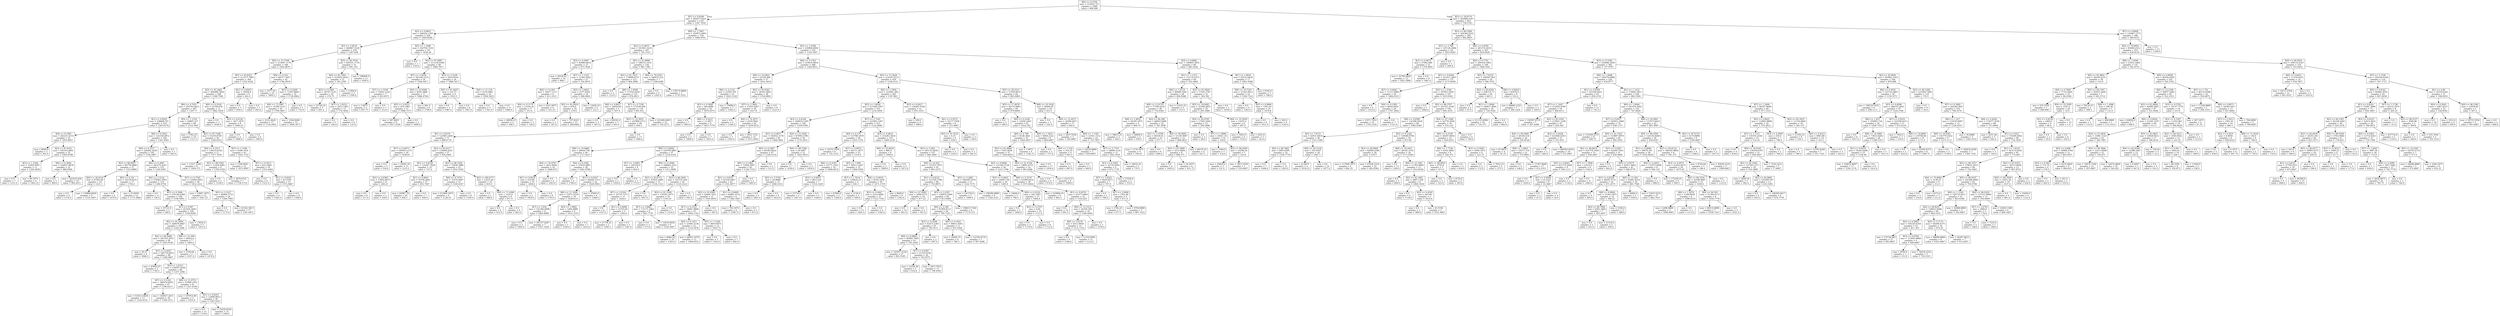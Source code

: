 digraph Tree {
node [shape=box] ;
0 [label="X[0] <= 0.2704\nmse = 333055.727\nsamples = 2000\nvalue = 996.499"] ;
1 [label="X[1] <= 0.8206\nmse = 284417.4431\nsamples = 1147\nvalue = 1187.7916"] ;
0 -> 1 [labeldistance=2.5, labelangle=45, headlabel="True"] ;
2 [label="X[3] <= 0.6603\nmse = 268202.1305\nsamples = 428\nvalue = 1400.8248"] ;
1 -> 2 ;
3 [label="X[7] <= 2.9516\nmse = 260667.5128\nsamples = 378\nvalue = 1367.828"] ;
2 -> 3 ;
4 [label="X[4] <= 57.5768\nmse = 213087.1179\nsamples = 346\nvalue = 1402.6676"] ;
3 -> 4 ;
5 [label="X[2] <= 93.8351\nmse = 213377.7983\nsamples = 304\nvalue = 1352.4342"] ;
4 -> 5 ;
6 [label="X[2] <= 93.2662\nmse = 206488.7604\nsamples = 298\nvalue = 1366.7584"] ;
5 -> 6 ;
7 [label="X[6] <= 0.7051\nmse = 203765.0621\nsamples = 287\nvalue = 1347.77"] ;
6 -> 7 ;
8 [label="X[1] <= 0.8202\nmse = 238669.701\nsamples = 219\nvalue = 1295.9178"] ;
7 -> 8 ;
9 [label="X[4] <= 6.2585\nmse = 202231.4155\nsamples = 35\nvalue = 1053.8857"] ;
8 -> 9 ;
10 [label="mse = 8649.0\nsamples = 2\nvalue = 361.0"] ;
9 -> 10 ;
11 [label="X[2] <= 87.9161\nmse = 183103.8641\nsamples = 33\nvalue = 1095.8788"] ;
9 -> 11 ;
12 [label="X[5] <= 1.3184\nmse = 15950.9587\nsamples = 11\nvalue = 1326.3636"] ;
11 -> 12 ;
13 [label="mse = 0.0\nsamples = 7\nvalue = 1231.0"] ;
12 -> 13 ;
14 [label="mse = 99.1875\nsamples = 4\nvalue = 1493.25"] ;
12 -> 14 ;
15 [label="X[6] <= 0.3944\nmse = 226837.8678\nsamples = 22\nvalue = 980.6364"] ;
11 -> 15 ;
16 [label="mse = 0.0\nsamples = 3\nvalue = 906.0"] ;
15 -> 16 ;
17 [label="mse = 261635.928\nsamples = 19\nvalue = 992.4211"] ;
15 -> 17 ;
18 [label="X[6] <= 0.5643\nmse = 232338.4872\nsamples = 184\nvalue = 1341.9565"] ;
8 -> 18 ;
19 [label="X[0] <= 0.1017\nmse = 228492.2636\nsamples = 182\nvalue = 1350.2967"] ;
18 -> 19 ;
20 [label="X[2] <= 88.6497\nmse = 96778.0988\nsamples = 27\nvalue = 1523.8889"] ;
19 -> 20 ;
21 [label="X[4] <= 30.0116\nmse = 87505.69\nsamples = 10\nvalue = 1221.1"] ;
20 -> 21 ;
22 [label="mse = 0.0\nsamples = 4\nvalue = 1374.0"] ;
21 -> 22 ;
23 [label="mse = 119866.8056\nsamples = 6\nvalue = 1119.1667"] ;
21 -> 23 ;
24 [label="X[0] <= 0.101\nmse = 16578.8235\nsamples = 17\nvalue = 1702.0"] ;
20 -> 24 ;
25 [label="mse = 0.0\nsamples = 4\nvalue = 1470.0"] ;
24 -> 25 ;
26 [label="mse = 23.0059\nsamples = 13\nvalue = 1773.3846"] ;
24 -> 26 ;
27 [label="X[6] <= 0.3687\nmse = 245272.4547\nsamples = 155\nvalue = 1320.0581"] ;
19 -> 27 ;
28 [label="X[4] <= 2.5116\nmse = 276443.5993\nsamples = 119\nvalue = 1280.0756"] ;
27 -> 28 ;
29 [label="mse = 0.0\nsamples = 11\nvalue = 726.0"] ;
28 -> 29 ;
30 [label="X[3] <= 0.5966\nmse = 270146.6388\nsamples = 108\nvalue = 1336.5093"] ;
28 -> 30 ;
31 [label="mse = 35721.0\nsamples = 2\nvalue = 260.0"] ;
30 -> 31 ;
32 [label="X[7] <= 0.997\nmse = 252291.6943\nsamples = 106\nvalue = 1356.8208"] ;
30 -> 32 ;
33 [label="X[2] <= 91.5856\nmse = 248078.0847\nsamples = 101\nvalue = 1329.3366"] ;
32 -> 33 ;
34 [label="X[2] <= 84.4689\nmse = 245103.2055\nsamples = 94\nvalue = 1293.9149"] ;
33 -> 34 ;
35 [label="mse = 20.25\nsamples = 4\nvalue = 1866.5"] ;
34 -> 35 ;
36 [label="X[7] <= 0.0247\nmse = 240776.8933\nsamples = 90\nvalue = 1268.4667"] ;
34 -> 36 ;
37 [label="mse = 43056.25\nsamples = 2\nvalue = 1762.5"] ;
36 -> 37 ;
38 [label="X[5] <= 2.6523\nmse = 239597.4544\nsamples = 88\nvalue = 1257.2386"] ;
36 -> 38 ;
39 [label="X[7] <= 0.1144\nmse = 399478.8293\nsamples = 47\nvalue = 1196.0213"] ;
38 -> 39 ;
40 [label="mse = 515412.0828\nsamples = 13\nvalue = 1216.6154"] ;
39 -> 40 ;
41 [label="mse = 354927.2431\nsamples = 34\nvalue = 1188.1471"] ;
39 -> 41 ;
42 [label="X[8] <= 11.0753\nmse = 47098.1452\nsamples = 41\nvalue = 1327.4146"] ;
38 -> 42 ;
43 [label="mse = 197914.96\nsamples = 5\nvalue = 1035.8"] ;
42 -> 43 ;
44 [label="X[1] <= 0.8203\nmse = 12699.9653\nsamples = 36\nvalue = 1367.9167"] ;
42 -> 44 ;
45 [label="mse = 0.0\nsamples = 15\nvalue = 1379.0"] ;
44 -> 45 ;
46 [label="mse = 21620.9524\nsamples = 21\nvalue = 1360.0"] ;
44 -> 46 ;
47 [label="X[8] <= 15.169\nmse = 44922.0\nsamples = 7\nvalue = 1805.0"] ;
33 -> 47 ;
48 [label="mse = 1536.64\nsamples = 5\nvalue = 1937.4"] ;
47 -> 48 ;
49 [label="mse = 0.0\nsamples = 2\nvalue = 1474.0"] ;
47 -> 49 ;
50 [label="mse = 13924.0\nsamples = 5\nvalue = 1912.0"] ;
32 -> 50 ;
51 [label="X[7] <= 0.7595\nmse = 119482.8951\nsamples = 36\nvalue = 1452.2222"] ;
27 -> 51 ;
52 [label="mse = 53667.1875\nsamples = 12\nvalue = 1827.25"] ;
51 -> 52 ;
53 [label="X[5] <= 2.3327\nmse = 46906.3733\nsamples = 24\nvalue = 1264.7083"] ;
51 -> 53 ;
54 [label="mse = 0.0\nsamples = 7\nvalue = 1175.0"] ;
53 -> 54 ;
55 [label="mse = 61542.5813\nsamples = 17\nvalue = 1301.6471"] ;
53 -> 55 ;
56 [label="mse = 0.0\nsamples = 2\nvalue = 583.0"] ;
18 -> 56 ;
57 [label="X[5] <= 1.1316\nmse = 54805.327\nsamples = 68\nvalue = 1514.7647"] ;
7 -> 57 ;
58 [label="mse = 3782.25\nsamples = 10\nvalue = 1311.5"] ;
57 -> 58 ;
59 [label="X[2] <= 87.5368\nmse = 55250.6709\nsamples = 58\nvalue = 1549.8103"] ;
57 -> 59 ;
60 [label="X[0] <= 0.1017\nmse = 136210.6782\nsamples = 17\nvalue = 1377.7059"] ;
59 -> 60 ;
61 [label="mse = 13327.2344\nsamples = 8\nvalue = 1004.375"] ;
60 -> 61 ;
62 [label="X[2] <= 86.5592\nmse = 11426.4691\nsamples = 9\nvalue = 1709.5556"] ;
60 -> 62 ;
63 [label="mse = 0.0\nsamples = 2\nvalue = 1538.0"] ;
62 -> 63 ;
64 [label="mse = 3879.6735\nsamples = 7\nvalue = 1758.5714"] ;
62 -> 64 ;
65 [label="X[5] <= 1.3184\nmse = 4308.1416\nsamples = 41\nvalue = 1621.1707"] ;
59 -> 65 ;
66 [label="mse = 1166.0643\nsamples = 23\nvalue = 1672.6087"] ;
65 -> 66 ;
67 [label="X[7] <= 0.2413\nmse = 622.2469\nsamples = 18\nvalue = 1555.4444"] ;
65 -> 67 ;
68 [label="mse = 0.0\nsamples = 6\nvalue = 1521.0"] ;
67 -> 68 ;
69 [label="X[1] <= 0.8203\nmse = 43.5556\nsamples = 12\nvalue = 1572.6667"] ;
67 -> 69 ;
70 [label="mse = 0.0\nsamples = 4\nvalue = 1582.0"] ;
69 -> 70 ;
71 [label="mse = 0.0\nsamples = 8\nvalue = 1568.0"] ;
69 -> 71 ;
72 [label="X[0] <= 0.1018\nmse = 22700.876\nsamples = 11\nvalue = 1862.1818"] ;
6 -> 72 ;
73 [label="mse = 0.0\nsamples = 3\nvalue = 1630.0"] ;
72 -> 73 ;
74 [label="X[3] <= 0.6126\nmse = 3417.1875\nsamples = 8\nvalue = 1949.25"] ;
72 -> 74 ;
75 [label="mse = 0.0\nsamples = 2\nvalue = 1848.0"] ;
74 -> 75 ;
76 [label="mse = 0.0\nsamples = 6\nvalue = 1983.0"] ;
74 -> 76 ;
77 [label="X[1] <= 0.8203\nmse = 39204.0\nsamples = 6\nvalue = 641.0"] ;
5 -> 77 ;
78 [label="mse = 0.0\nsamples = 3\nvalue = 839.0"] ;
77 -> 78 ;
79 [label="mse = 0.0\nsamples = 3\nvalue = 443.0"] ;
77 -> 79 ;
80 [label="X[0] <= 0.143\nmse = 60517.7647\nsamples = 42\nvalue = 1766.2619"] ;
4 -> 80 ;
81 [label="mse = 1077.36\nsamples = 10\nvalue = 1884.2"] ;
80 -> 81 ;
82 [label="X[3] <= 0.5269\nmse = 73387.8662\nsamples = 32\nvalue = 1729.4062"] ;
80 -> 82 ;
83 [label="X[4] <= 72.2987\nmse = 10346.3122\nsamples = 30\nvalue = 1794.5667"] ;
82 -> 83 ;
84 [label="mse = 2122.4429\nsamples = 17\nvalue = 1718.2941"] ;
83 -> 84 ;
85 [label="mse = 3544.8284\nsamples = 13\nvalue = 1894.3077"] ;
83 -> 85 ;
86 [label="mse = 0.0\nsamples = 2\nvalue = 752.0"] ;
82 -> 86 ;
87 [label="X[5] <= 40.7034\nmse = 620101.1719\nsamples = 32\nvalue = 991.125"] ;
3 -> 87 ;
88 [label="X[4] <= 82.7042\nmse = 253454.5624\nsamples = 21\nvalue = 541.2381"] ;
87 -> 88 ;
89 [label="X[3] <= 0.5481\nmse = 30747.3125\nsamples = 16\nvalue = 274.75"] ;
88 -> 89 ;
90 [label="mse = 25728.16\nsamples = 5\nvalue = 491.2"] ;
89 -> 90 ;
91 [label="X[7] <= 3.9252\nmse = 2053.1405\nsamples = 11\nvalue = 176.3636"] ;
89 -> 91 ;
92 [label="mse = 0.0\nsamples = 5\nvalue = 226.0"] ;
91 -> 92 ;
93 [label="mse = 0.0\nsamples = 6\nvalue = 135.0"] ;
91 -> 93 ;
94 [label="mse = 11664.0\nsamples = 5\nvalue = 1394.0"] ;
88 -> 94 ;
95 [label="mse = 196000.0\nsamples = 11\nvalue = 1850.0"] ;
87 -> 95 ;
96 [label="X[5] <= 1.1498\nmse = 254704.7216\nsamples = 50\nvalue = 1650.28"] ;
2 -> 96 ;
97 [label="mse = 0.0\nsamples = 2\nvalue = 534.0"] ;
96 -> 97 ;
98 [label="X[2] <= 87.6887\nmse = 211234.0399\nsamples = 48\nvalue = 1696.7917"] ;
96 -> 98 ;
99 [label="X[7] <= 3.5636\nmse = 343148.1233\nsamples = 24\nvalue = 1504.0417"] ;
98 -> 99 ;
100 [label="X[7] <= 1.5539\nmse = 72942.1224\nsamples = 7\nvalue = 623.8571"] ;
99 -> 100 ;
101 [label="mse = 1.6875\nsamples = 4\nvalue = 857.75"] ;
100 -> 101 ;
102 [label="mse = 0.0\nsamples = 3\nvalue = 312.0"] ;
100 -> 102 ;
103 [label="X[4] <= 33.0568\nmse = 4050.3668\nsamples = 17\nvalue = 1866.4706"] ;
99 -> 103 ;
104 [label="X[5] <= 2.6523\nmse = 676.1983\nsamples = 11\nvalue = 1908.7273"] ;
103 -> 104 ;
105 [label="mse = 397.8025\nsamples = 9\nvalue = 1917.5556"] ;
104 -> 105 ;
106 [label="mse = 0.0\nsamples = 2\nvalue = 1869.0"] ;
104 -> 106 ;
107 [label="mse = 961.0\nsamples = 6\nvalue = 1789.0"] ;
103 -> 107 ;
108 [label="X[5] <= 2.5228\nmse = 5014.8316\nsamples = 24\nvalue = 1889.5417"] ;
98 -> 108 ;
109 [label="X[2] <= 91.4025\nmse = 216.75\nsamples = 8\nvalue = 1955.5"] ;
108 -> 109 ;
110 [label="mse = 0.0\nsamples = 2\nvalue = 1981.0"] ;
109 -> 110 ;
111 [label="mse = 0.0\nsamples = 6\nvalue = 1947.0"] ;
109 -> 111 ;
112 [label="X[4] <= 11.118\nmse = 4150.9961\nsamples = 16\nvalue = 1856.5625"] ;
108 -> 112 ;
113 [label="mse = 0.0\nsamples = 5\nvalue = 1761.0"] ;
112 -> 113 ;
114 [label="mse = 0.0\nsamples = 11\nvalue = 1900.0"] ;
112 -> 114 ;
115 [label="X[8] <= 3.7667\nmse = 250973.2805\nsamples = 719\nvalue = 1060.9791"] ;
1 -> 115 ;
116 [label="X[3] <= 0.4675\nmse = 193561.5219\nsamples = 167\nvalue = 791.3533"] ;
115 -> 116 ;
117 [label="X[3] <= 0.4467\nmse = 83080.0614\nsamples = 37\nvalue = 473.7838"] ;
116 -> 117 ;
118 [label="mse = 26536.41\nsamples = 10\nvalue = 898.7"] ;
117 -> 118 ;
119 [label="X[7] <= 1.1325\nmse = 12383.0562\nsamples = 27\nvalue = 316.4074"] ;
117 -> 119 ;
120 [label="X[0] <= 0.1401\nmse = 18477.1111\nsamples = 9\nvalue = 411.3333"] ;
119 -> 120 ;
121 [label="X[0] <= 0.1174\nmse = 11254.24\nsamples = 5\nvalue = 315.4"] ;
120 -> 121 ;
122 [label="mse = 28056.25\nsamples = 2\nvalue = 308.5"] ;
121 -> 122 ;
123 [label="mse = 0.0\nsamples = 3\nvalue = 320.0"] ;
121 -> 123 ;
124 [label="mse = 1621.6875\nsamples = 4\nvalue = 531.25"] ;
120 -> 124 ;
125 [label="X[5] <= 2.6443\nmse = 2577.8302\nsamples = 18\nvalue = 268.9444"] ;
119 -> 125 ;
126 [label="X[2] <= 81.0916\nmse = 870.0\nsamples = 16\nvalue = 276.0"] ;
125 -> 126 ;
127 [label="mse = 0.0\nsamples = 3\nvalue = 307.0"] ;
126 -> 127 ;
128 [label="mse = 797.8225\nsamples = 13\nvalue = 268.8462"] ;
126 -> 128 ;
129 [label="mse = 12656.25\nsamples = 2\nvalue = 212.5"] ;
125 -> 129 ;
130 [label="X[5] <= 41.8999\nmse = 188133.1931\nsamples = 130\nvalue = 881.7385"] ;
116 -> 130 ;
131 [label="X[2] <= 81.1437\nmse = 179066.6751\nsamples = 123\nvalue = 864.2846"] ;
130 -> 131 ;
132 [label="mse = 0.0\nsamples = 2\nvalue = 153.0"] ;
131 -> 132 ;
133 [label="X[8] <= 1.6596\nmse = 173525.8247\nsamples = 121\nvalue = 876.0413"] ;
131 -> 133 ;
134 [label="X[6] <= 0.8427\nmse = 54656.64\nsamples = 5\nvalue = 507.4"] ;
133 -> 134 ;
135 [label="mse = 0.0\nsamples = 2\nvalue = 367.0"] ;
134 -> 135 ;
136 [label="mse = 69192.0\nsamples = 3\nvalue = 601.0"] ;
134 -> 136 ;
137 [label="X[7] <= 4.7338\nmse = 172539.409\nsamples = 116\nvalue = 891.931"] ;
133 -> 137 ;
138 [label="X[5] <= 32.5835\nmse = 107889.2713\nsamples = 94\nvalue = 926.5"] ;
137 -> 138 ;
139 [label="X[1] <= 0.8376\nmse = 123965.5264\nsamples = 77\nvalue = 889.0779"] ;
138 -> 139 ;
140 [label="X[7] <= 0.9473\nmse = 109593.1275\nsamples = 20\nvalue = 1038.65"] ;
139 -> 140 ;
141 [label="mse = 0.0\nsamples = 5\nvalue = 518.0"] ;
140 -> 141 ;
142 [label="mse = 25645.76\nsamples = 15\nvalue = 1212.2"] ;
140 -> 142 ;
143 [label="X[2] <= 82.4217\nmse = 118404.4161\nsamples = 57\nvalue = 836.5965"] ;
139 -> 143 ;
144 [label="X[1] <= 0.8728\nmse = 114267.7829\nsamples = 35\nvalue = 727.4"] ;
143 -> 144 ;
145 [label="X[3] <= 0.6385\nmse = 17902.6875\nsamples = 8\nvalue = 294.25"] ;
144 -> 145 ;
146 [label="mse = 0.0\nsamples = 6\nvalue = 217.0"] ;
145 -> 146 ;
147 [label="mse = 0.0\nsamples = 2\nvalue = 526.0"] ;
145 -> 147 ;
148 [label="X[1] <= 0.9041\nmse = 70758.2661\nsamples = 27\nvalue = 855.7407"] ;
144 -> 148 ;
149 [label="mse = 92987.79\nsamples = 20\nvalue = 830.1"] ;
148 -> 149 ;
150 [label="mse = 0.0\nsamples = 7\nvalue = 929.0"] ;
148 -> 150 ;
151 [label="X[2] <= 86.1056\nmse = 75836.3988\nsamples = 22\nvalue = 1010.3182"] ;
143 -> 151 ;
152 [label="X[6] <= 0.7474\nmse = 71470.4097\nsamples = 12\nvalue = 1169.4167"] ;
151 -> 152 ;
153 [label="mse = 211869.1875\nsamples = 4\nvalue = 1128.25"] ;
152 -> 153 ;
154 [label="mse = 0.0\nsamples = 8\nvalue = 1190.0"] ;
152 -> 154 ;
155 [label="X[2] <= 88.4377\nmse = 14251.04\nsamples = 10\nvalue = 819.4"] ;
151 -> 155 ;
156 [label="mse = 0.0\nsamples = 2\nvalue = 589.0"] ;
155 -> 156 ;
157 [label="X[4] <= 71.9268\nmse = 1225.0\nsamples = 8\nvalue = 877.0"] ;
155 -> 157 ;
158 [label="mse = 0.0\nsamples = 4\nvalue = 912.0"] ;
157 -> 158 ;
159 [label="mse = 0.0\nsamples = 4\nvalue = 842.0"] ;
157 -> 159 ;
160 [label="mse = 0.0\nsamples = 17\nvalue = 1096.0"] ;
138 -> 160 ;
161 [label="mse = 421849.4483\nsamples = 22\nvalue = 744.2273"] ;
137 -> 161 ;
162 [label="X[4] <= 79.2563\nmse = 248033.102\nsamples = 7\nvalue = 1188.4286"] ;
130 -> 162 ;
163 [label="mse = 0.0\nsamples = 4\nvalue = 1202.0"] ;
162 -> 163 ;
164 [label="mse = 578170.8889\nsamples = 3\nvalue = 1170.3333"] ;
162 -> 164 ;
165 [label="X[1] <= 1.0348\nmse = 239694.6858\nsamples = 552\nvalue = 1142.5507"] ;
115 -> 165 ;
166 [label="X[6] <= 0.1763\nmse = 219414.6816\nsamples = 486\nvalue = 1204.9012"] ;
165 -> 166 ;
167 [label="X[4] <= 53.0821\nmse = 52529.369\nsamples = 57\nvalue = 1631.5614"] ;
166 -> 167 ;
168 [label="X[6] <= 0.1231\nmse = 22585.795\nsamples = 19\nvalue = 1825.3158"] ;
167 -> 168 ;
169 [label="X[3] <= 0.5449\nmse = 384.8086\nsamples = 16\nvalue = 1870.9375"] ;
168 -> 169 ;
170 [label="mse = 0.0\nsamples = 7\nvalue = 1893.0"] ;
169 -> 170 ;
171 [label="X[8] <= 9.4227\nmse = 11.0617\nsamples = 9\nvalue = 1853.7778"] ;
169 -> 171 ;
172 [label="mse = 0.0\nsamples = 2\nvalue = 1860.0"] ;
171 -> 172 ;
173 [label="mse = 0.0\nsamples = 7\nvalue = 1852.0"] ;
171 -> 173 ;
174 [label="mse = 70688.0\nsamples = 3\nvalue = 1582.0"] ;
168 -> 174 ;
175 [label="X[2] <= 81.9561\nmse = 39345.5845\nsamples = 38\nvalue = 1534.6842"] ;
167 -> 175 ;
176 [label="X[7] <= 2.5842\nmse = 17023.6267\nsamples = 30\nvalue = 1617.8"] ;
175 -> 176 ;
177 [label="mse = 0.0\nsamples = 4\nvalue = 1344.0"] ;
176 -> 177 ;
178 [label="X[4] <= 70.3971\nmse = 6334.9941\nsamples = 26\nvalue = 1659.9231"] ;
176 -> 178 ;
179 [label="mse = 0.0\nsamples = 3\nvalue = 1565.0"] ;
178 -> 179 ;
180 [label="mse = 5832.7335\nsamples = 23\nvalue = 1672.3043"] ;
178 -> 180 ;
181 [label="mse = 0.0\nsamples = 8\nvalue = 1223.0"] ;
175 -> 181 ;
182 [label="X[5] <= 15.3028\nmse = 214187.6123\nsamples = 429\nvalue = 1148.2121"] ;
166 -> 182 ;
183 [label="X[6] <= 1.7856\nmse = 222681.384\nsamples = 365\nvalue = 1197.863"] ;
182 -> 183 ;
184 [label="X[5] <= 1.8634\nmse = 215340.3597\nsamples = 353\nvalue = 1216.3059"] ;
183 -> 184 ;
185 [label="X[3] <= 0.6328\nmse = 169019.1295\nsamples = 140\nvalue = 1359.0786"] ;
184 -> 185 ;
186 [label="X[1] <= 0.8671\nmse = 183832.3176\nsamples = 81\nvalue = 1496.5802"] ;
185 -> 186 ;
187 [label="X[8] <= 10.4884\nmse = 48044.704\nsamples = 44\nvalue = 1717.0227"] ;
186 -> 187 ;
188 [label="X[4] <= 76.9767\nmse = 3621.6094\nsamples = 16\nvalue = 1848.875"] ;
187 -> 188 ;
189 [label="X[1] <= 0.8435\nmse = 519.84\nsamples = 10\nvalue = 1804.4"] ;
188 -> 189 ;
190 [label="mse = 0.0\nsamples = 2\nvalue = 1850.0"] ;
189 -> 190 ;
191 [label="mse = 0.0\nsamples = 8\nvalue = 1793.0"] ;
189 -> 191 ;
192 [label="mse = 0.0\nsamples = 6\nvalue = 1923.0"] ;
188 -> 192 ;
193 [label="X[4] <= 6.2585\nmse = 57818.2895\nsamples = 28\nvalue = 1641.6786"] ;
187 -> 193 ;
194 [label="mse = 0.0\nsamples = 4\nvalue = 1766.0"] ;
193 -> 194 ;
195 [label="X[1] <= 0.8247\nmse = 64449.3733\nsamples = 24\nvalue = 1620.9583"] ;
193 -> 195 ;
196 [label="X[8] <= 11.1828\nmse = 72071.0154\nsamples = 18\nvalue = 1638.6111"] ;
195 -> 196 ;
197 [label="X[7] <= 3.034\nmse = 141266.0988\nsamples = 9\nvalue = 1664.8889"] ;
196 -> 197 ;
198 [label="mse = 0.0\nsamples = 2\nvalue = 1692.0"] ;
197 -> 198 ;
199 [label="mse = 181357.8367\nsamples = 7\nvalue = 1657.1429"] ;
197 -> 199 ;
200 [label="X[5] <= 1.0962\nmse = 1494.8889\nsamples = 9\nvalue = 1612.3333"] ;
196 -> 200 ;
201 [label="mse = 0.0\nsamples = 2\nvalue = 1540.0"] ;
200 -> 201 ;
202 [label="mse = 0.0\nsamples = 7\nvalue = 1633.0"] ;
200 -> 202 ;
203 [label="mse = 37845.0\nsamples = 6\nvalue = 1568.0"] ;
195 -> 203 ;
204 [label="X[6] <= 0.8092\nmse = 218799.4887\nsamples = 37\nvalue = 1234.4324"] ;
186 -> 204 ;
205 [label="X[7] <= 3.6493\nmse = 182329.0\nsamples = 4\nvalue = 602.0"] ;
204 -> 205 ;
206 [label="mse = 0.0\nsamples = 2\nvalue = 1029.0"] ;
205 -> 206 ;
207 [label="mse = 0.0\nsamples = 2\nvalue = 175.0"] ;
205 -> 207 ;
208 [label="X[0] <= 0.1848\nmse = 168862.3251\nsamples = 33\nvalue = 1311.0909"] ;
204 -> 208 ;
209 [label="X[2] <= 83.8713\nmse = 47810.2489\nsamples = 15\nvalue = 1534.1333"] ;
208 -> 209 ;
210 [label="X[7] <= 2.0324\nmse = 19710.7273\nsamples = 11\nvalue = 1424.0"] ;
209 -> 210 ;
211 [label="mse = 0.0\nsamples = 6\nvalue = 1527.0"] ;
210 -> 211 ;
212 [label="X[1] <= 0.9096\nmse = 15355.84\nsamples = 5\nvalue = 1300.4"] ;
210 -> 212 ;
213 [label="mse = 21756.25\nsamples = 2\nvalue = 1200.5"] ;
212 -> 213 ;
214 [label="mse = 0.0\nsamples = 3\nvalue = 1367.0"] ;
212 -> 214 ;
215 [label="mse = 0.0\nsamples = 4\nvalue = 1837.0"] ;
209 -> 215 ;
216 [label="X[2] <= 86.5693\nmse = 193735.284\nsamples = 18\nvalue = 1125.2222"] ;
208 -> 216 ;
217 [label="X[2] <= 81.5208\nmse = 176302.1875\nsamples = 16\nvalue = 1193.25"] ;
216 -> 217 ;
218 [label="X[7] <= 2.9681\nmse = 171171.5062\nsamples = 9\nvalue = 943.7778"] ;
217 -> 218 ;
219 [label="mse = 0.0\nsamples = 3\nvalue = 373.0"] ;
218 -> 219 ;
220 [label="mse = 12416.8056\nsamples = 6\nvalue = 1229.1667"] ;
218 -> 220 ;
221 [label="mse = 0.0\nsamples = 7\nvalue = 1514.0"] ;
217 -> 221 ;
222 [label="mse = 0.0\nsamples = 2\nvalue = 581.0"] ;
216 -> 222 ;
223 [label="X[4] <= 31.2059\nmse = 87090.2798\nsamples = 59\nvalue = 1170.3051"] ;
185 -> 223 ;
224 [label="X[0] <= 0.1897\nmse = 85382.8022\nsamples = 47\nvalue = 1100.5319"] ;
223 -> 224 ;
225 [label="X[0] <= 0.1482\nmse = 73044.5067\nsamples = 45\nvalue = 1126.7333"] ;
224 -> 225 ;
226 [label="X[1] <= 0.8357\nmse = 62339.2807\nsamples = 43\nvalue = 1101.6977"] ;
225 -> 226 ;
227 [label="X[2] <= 91.6569\nmse = 43484.7451\nsamples = 37\nvalue = 1055.8919"] ;
226 -> 227 ;
228 [label="X[7] <= 0.3525\nmse = 18941.9869\nsamples = 35\nvalue = 1094.1143"] ;
227 -> 228 ;
229 [label="X[4] <= 6.1411\nmse = 21844.3138\nsamples = 23\nvalue = 1119.3478"] ;
228 -> 229 ;
230 [label="mse = 9066.24\nsamples = 10\nvalue = 1183.6"] ;
229 -> 230 ;
231 [label="mse = 26055.1479\nsamples = 13\nvalue = 1069.9231"] ;
229 -> 231 ;
232 [label="X[5] <= 1.3184\nmse = 9819.6875\nsamples = 12\nvalue = 1045.75"] ;
228 -> 232 ;
233 [label="mse = 0.0\nsamples = 5\nvalue = 1163.0"] ;
232 -> 233 ;
234 [label="mse = 0.0\nsamples = 7\nvalue = 962.0"] ;
232 -> 234 ;
235 [label="mse = 0.0\nsamples = 2\nvalue = 387.0"] ;
227 -> 235 ;
236 [label="X[1] <= 0.8669\nmse = 85881.4722\nsamples = 6\nvalue = 1384.1667"] ;
226 -> 236 ;
237 [label="mse = 792.1875\nsamples = 4\nvalue = 1590.75"] ;
236 -> 237 ;
238 [label="mse = 0.0\nsamples = 2\nvalue = 971.0"] ;
236 -> 238 ;
239 [label="mse = 0.0\nsamples = 2\nvalue = 1665.0"] ;
225 -> 239 ;
240 [label="mse = 0.0\nsamples = 2\nvalue = 511.0"] ;
224 -> 240 ;
241 [label="X[4] <= 68.7209\nmse = 29.4097\nsamples = 12\nvalue = 1443.5833"] ;
223 -> 241 ;
242 [label="mse = 0.0\nsamples = 7\nvalue = 1439.0"] ;
241 -> 242 ;
243 [label="mse = 0.0\nsamples = 5\nvalue = 1450.0"] ;
241 -> 243 ;
244 [label="X[7] <= 2.7241\nmse = 223582.1267\nsamples = 213\nvalue = 1122.4648"] ;
184 -> 244 ;
245 [label="X[0] <= 0.125\nmse = 115798.1879\nsamples = 58\nvalue = 1433.1379"] ;
244 -> 245 ;
246 [label="mse = 10755.5556\nsamples = 6\nvalue = 732.3333"] ;
245 -> 246 ;
247 [label="X[7] <= 0.9872\nmse = 64711.3077\nsamples = 52\nvalue = 1514.0"] ;
245 -> 247 ;
248 [label="X[8] <= 9.3165\nmse = 23771.1025\nsamples = 19\nvalue = 1699.9474"] ;
247 -> 248 ;
249 [label="X[5] <= 3.5702\nmse = 26.8889\nsamples = 12\nvalue = 1808.3333"] ;
248 -> 249 ;
250 [label="mse = 0.0\nsamples = 4\nvalue = 1801.0"] ;
249 -> 250 ;
251 [label="mse = 0.0\nsamples = 8\nvalue = 1812.0"] ;
249 -> 251 ;
252 [label="X[3] <= 0.6075\nmse = 9813.551\nsamples = 7\nvalue = 1514.1429"] ;
248 -> 252 ;
253 [label="mse = 23716.0\nsamples = 2\nvalue = 1427.0"] ;
252 -> 253 ;
254 [label="mse = 0.0\nsamples = 5\nvalue = 1549.0"] ;
252 -> 254 ;
255 [label="X[5] <= 7.608\nmse = 56913.3297\nsamples = 33\nvalue = 1406.9394"] ;
247 -> 255 ;
256 [label="X[7] <= 1.7614\nmse = 159624.25\nsamples = 4\nvalue = 941.5"] ;
255 -> 256 ;
257 [label="mse = 67600.0\nsamples = 2\nvalue = 1294.0"] ;
256 -> 257 ;
258 [label="mse = 3136.0\nsamples = 2\nvalue = 589.0"] ;
256 -> 258 ;
259 [label="X[6] <= 0.9019\nmse = 8744.3258\nsamples = 29\nvalue = 1471.1379"] ;
255 -> 259 ;
260 [label="X[3] <= 0.4447\nmse = 2514.4898\nsamples = 21\nvalue = 1512.7143"] ;
259 -> 260 ;
261 [label="mse = 0.0\nsamples = 15\nvalue = 1481.0"] ;
260 -> 261 ;
262 [label="mse = 0.0\nsamples = 6\nvalue = 1592.0"] ;
260 -> 262 ;
263 [label="mse = 8649.0\nsamples = 8\nvalue = 1362.0"] ;
259 -> 263 ;
264 [label="X[3] <= 0.4632\nmse = 214283.3418\nsamples = 155\nvalue = 1006.2129"] ;
244 -> 264 ;
265 [label="X[4] <= 33.0629\nmse = 960.0\nsamples = 8\nvalue = 1849.0"] ;
264 -> 265 ;
266 [label="mse = 0.0\nsamples = 3\nvalue = 1809.0"] ;
265 -> 266 ;
267 [label="mse = 0.0\nsamples = 5\nvalue = 1873.0"] ;
265 -> 267 ;
268 [label="X[5] <= 5.005\nmse = 185133.8456\nsamples = 147\nvalue = 960.3469"] ;
264 -> 268 ;
269 [label="X[8] <= 14.452\nmse = 153553.7657\nsamples = 91\nvalue = 803.5275"] ;
268 -> 269 ;
270 [label="X[1] <= 0.8232\nmse = 121559.3748\nsamples = 80\nvalue = 745.8875"] ;
269 -> 270 ;
271 [label="X[4] <= 47.0993\nmse = 1848.4375\nsamples = 16\nvalue = 477.25"] ;
270 -> 271 ;
272 [label="mse = 0.0\nsamples = 14\nvalue = 461.0"] ;
271 -> 272 ;
273 [label="mse = 0.0\nsamples = 2\nvalue = 591.0"] ;
271 -> 273 ;
274 [label="X[5] <= 3.2507\nmse = 128935.2009\nsamples = 64\nvalue = 813.0469"] ;
270 -> 274 ;
275 [label="X[6] <= 0.594\nmse = 97099.8112\nsamples = 56\nvalue = 760.7143"] ;
274 -> 275 ;
276 [label="X[3] <= 0.5299\nmse = 93253.2365\nsamples = 45\nvalue = 785.9111"] ;
275 -> 276 ;
277 [label="X[8] <= 8.6804\nmse = 95664.7409\nsamples = 43\nvalue = 795.1628"] ;
276 -> 277 ;
278 [label="mse = 143057.2126\nsamples = 27\nvalue = 825.5185"] ;
277 -> 278 ;
279 [label="X[7] <= 4.0587\nmse = 11510.9336\nsamples = 16\nvalue = 743.9375"] ;
277 -> 279 ;
280 [label="mse = 12454.56\nsamples = 5\nvalue = 632.8"] ;
279 -> 280 ;
281 [label="mse = 2915.7025\nsamples = 11\nvalue = 794.4545"] ;
279 -> 281 ;
282 [label="mse = 0.0\nsamples = 2\nvalue = 587.0"] ;
276 -> 282 ;
283 [label="X[0] <= 0.1821\nmse = 99613.5041\nsamples = 11\nvalue = 657.6364"] ;
275 -> 283 ;
284 [label="mse = 19926.75\nsamples = 4\nvalue = 780.5"] ;
283 -> 284 ;
285 [label="mse = 131593.6735\nsamples = 7\nvalue = 587.4286"] ;
283 -> 285 ;
286 [label="mse = 198415.7344\nsamples = 8\nvalue = 1179.375"] ;
274 -> 286 ;
287 [label="X[5] <= 3.2881\nmse = 186349.1074\nsamples = 11\nvalue = 1222.7273"] ;
269 -> 287 ;
288 [label="mse = 141376.0\nsamples = 5\nvalue = 1096.0"] ;
287 -> 288 ;
289 [label="mse = 199290.8889\nsamples = 6\nvalue = 1328.3333"] ;
287 -> 289 ;
290 [label="X[5] <= 9.6608\nmse = 131549.7538\nsamples = 56\nvalue = 1215.1786"] ;
268 -> 290 ;
291 [label="X[3] <= 0.4825\nmse = 160817.96\nsamples = 20\nvalue = 1465.8"] ;
290 -> 291 ;
292 [label="mse = 14400.0\nsamples = 5\nvalue = 780.0"] ;
291 -> 292 ;
293 [label="X[6] <= 0.4322\nmse = 592.1067\nsamples = 15\nvalue = 1694.4"] ;
291 -> 293 ;
294 [label="mse = 0.0\nsamples = 5\nvalue = 1660.0"] ;
293 -> 294 ;
295 [label="X[3] <= 0.5357\nmse = 0.64\nsamples = 10\nvalue = 1711.6"] ;
293 -> 295 ;
296 [label="mse = 0.0\nsamples = 2\nvalue = 1710.0"] ;
295 -> 296 ;
297 [label="mse = 0.0\nsamples = 8\nvalue = 1712.0"] ;
295 -> 297 ;
298 [label="X[6] <= 0.3274\nmse = 61008.4414\nsamples = 36\nvalue = 1075.9444"] ;
290 -> 298 ;
299 [label="mse = 310806.25\nsamples = 4\nvalue = 862.5"] ;
298 -> 299 ;
300 [label="X[1] <= 0.8278\nmse = 23377.0469\nsamples = 32\nvalue = 1102.625"] ;
298 -> 300 ;
301 [label="mse = 0.0\nsamples = 14\nvalue = 991.0"] ;
300 -> 301 ;
302 [label="X[8] <= 12.5312\nmse = 24330.358\nsamples = 18\nvalue = 1189.4444"] ;
300 -> 302 ;
303 [label="X[8] <= 5.9176\nmse = 9212.9956\nsamples = 15\nvalue = 1131.7333"] ;
302 -> 303 ;
304 [label="mse = 0.0\nsamples = 4\nvalue = 1186.0"] ;
303 -> 304 ;
305 [label="mse = 11102.9091\nsamples = 11\nvalue = 1112.0"] ;
303 -> 305 ;
306 [label="mse = 0.0\nsamples = 3\nvalue = 1478.0"] ;
302 -> 306 ;
307 [label="X[3] <= 0.4427\nmse = 134285.5556\nsamples = 12\nvalue = 655.3333"] ;
183 -> 307 ;
308 [label="mse = 180.0\nsamples = 6\nvalue = 999.0"] ;
307 -> 308 ;
309 [label="X[1] <= 0.9372\nmse = 32177.5556\nsamples = 6\nvalue = 311.6667"] ;
307 -> 309 ;
310 [label="X[2] <= 91.4322\nmse = 6.25\nsamples = 4\nvalue = 438.5"] ;
309 -> 310 ;
311 [label="mse = 0.0\nsamples = 2\nvalue = 436.0"] ;
310 -> 311 ;
312 [label="mse = 0.0\nsamples = 2\nvalue = 441.0"] ;
310 -> 312 ;
313 [label="mse = 0.0\nsamples = 2\nvalue = 58.0"] ;
309 -> 313 ;
314 [label="X[5] <= 28.2211\nmse = 71504.6072\nsamples = 64\nvalue = 865.0469"] ;
182 -> 314 ;
315 [label="X[5] <= 17.9078\nmse = 36174.0883\nsamples = 44\nvalue = 979.8409"] ;
314 -> 315 ;
316 [label="mse = 0.0\nsamples = 3\nvalue = 396.0"] ;
315 -> 316 ;
317 [label="X[0] <= 0.2148\nmse = 12054.2463\nsamples = 41\nvalue = 1022.561"] ;
315 -> 317 ;
318 [label="X[6] <= 0.784\nmse = 9148.3641\nsamples = 35\nvalue = 1044.4857"] ;
317 -> 318 ;
319 [label="X[2] <= 91.4866\nmse = 7543.5838\nsamples = 31\nvalue = 1026.6452"] ;
318 -> 319 ;
320 [label="X[5] <= 21.4728\nmse = 14691.6735\nsamples = 14\nvalue = 993.4286"] ;
319 -> 320 ;
321 [label="mse = 0.0\nsamples = 6\nvalue = 974.0"] ;
320 -> 321 ;
322 [label="mse = 25215.0\nsamples = 8\nvalue = 1008.0"] ;
320 -> 322 ;
323 [label="mse = 0.0\nsamples = 17\nvalue = 1054.0"] ;
319 -> 323 ;
324 [label="mse = 1.6875\nsamples = 4\nvalue = 1182.75"] ;
318 -> 324 ;
325 [label="X[6] <= 1.3452\nmse = 9844.2222\nsamples = 6\nvalue = 894.6667"] ;
317 -> 325 ;
326 [label="mse = 0.0\nsamples = 2\nvalue = 757.0"] ;
325 -> 326 ;
327 [label="X[6] <= 1.516\nmse = 552.25\nsamples = 4\nvalue = 963.5"] ;
325 -> 327 ;
328 [label="mse = 0.0\nsamples = 2\nvalue = 987.0"] ;
327 -> 328 ;
329 [label="mse = 0.0\nsamples = 2\nvalue = 940.0"] ;
327 -> 329 ;
330 [label="X[8] <= 10.1934\nmse = 56460.95\nsamples = 20\nvalue = 612.5"] ;
314 -> 330 ;
331 [label="mse = 0.0\nsamples = 3\nvalue = 162.0"] ;
330 -> 331 ;
332 [label="X[8] <= 15.4473\nmse = 24289.6471\nsamples = 17\nvalue = 692.0"] ;
330 -> 332 ;
333 [label="mse = 2837.5556\nsamples = 3\nvalue = 543.6667"] ;
332 -> 333 ;
334 [label="X[6] <= 1.1302\nmse = 23161.3112\nsamples = 14\nvalue = 723.7857"] ;
332 -> 334 ;
335 [label="mse = 22030.8889\nsamples = 3\nvalue = 839.6667"] ;
334 -> 335 ;
336 [label="X[7] <= 3.7743\nmse = 18808.5124\nsamples = 11\nvalue = 692.1818"] ;
334 -> 336 ;
337 [label="X[3] <= 0.5585\nmse = 16776.8395\nsamples = 9\nvalue = 672.7778"] ;
336 -> 337 ;
338 [label="X[7] <= 1.8322\nmse = 8426.8571\nsamples = 7\nvalue = 707.0"] ;
337 -> 338 ;
339 [label="mse = 0.0\nsamples = 2\nvalue = 796.0"] ;
338 -> 339 ;
340 [label="X[7] <= 3.0606\nmse = 7361.84\nsamples = 5\nvalue = 671.4"] ;
338 -> 340 ;
341 [label="mse = 3782.25\nsamples = 2\nvalue = 677.5"] ;
340 -> 341 ;
342 [label="mse = 9706.8889\nsamples = 3\nvalue = 667.3333"] ;
340 -> 342 ;
343 [label="mse = 27556.0\nsamples = 2\nvalue = 553.0"] ;
337 -> 343 ;
344 [label="mse = 18632.25\nsamples = 2\nvalue = 779.5"] ;
336 -> 344 ;
345 [label="X[3] <= 0.6885\nmse = 149605.3655\nsamples = 66\nvalue = 683.4242"] ;
165 -> 345 ;
346 [label="X[1] <= 1.1215\nmse = 112132.0375\nsamples = 49\nvalue = 552.4082"] ;
345 -> 346 ;
347 [label="X[6] <= 1.6179\nmse = 90948.7092\nsamples = 28\nvalue = 694.9286"] ;
346 -> 347 ;
348 [label="X[8] <= 13.6719\nmse = 77708.4216\nsamples = 26\nvalue = 732.0385"] ;
347 -> 348 ;
349 [label="X[8] <= 5.4632\nmse = 44109.1875\nsamples = 4\nvalue = 460.75"] ;
348 -> 349 ;
350 [label="mse = 38612.25\nsamples = 2\nvalue = 562.5"] ;
349 -> 350 ;
351 [label="mse = 28900.0\nsamples = 2\nvalue = 359.0"] ;
349 -> 351 ;
352 [label="X[2] <= 84.298\nmse = 68003.0496\nsamples = 22\nvalue = 781.3636"] ;
348 -> 352 ;
353 [label="X[1] <= 1.0798\nmse = 68330.01\nsamples = 10\nvalue = 677.3"] ;
352 -> 353 ;
354 [label="mse = 1170.1875\nsamples = 4\nvalue = 358.25"] ;
353 -> 354 ;
355 [label="mse = 0.0\nsamples = 6\nvalue = 890.0"] ;
353 -> 355 ;
356 [label="X[4] <= 95.6842\nmse = 51185.9097\nsamples = 12\nvalue = 868.0833"] ;
352 -> 356 ;
357 [label="X[2] <= 87.2668\nmse = 3233.4844\nsamples = 8\nvalue = 988.375"] ;
356 -> 357 ;
358 [label="mse = 0.0\nsamples = 4\nvalue = 1045.0"] ;
357 -> 358 ;
359 [label="mse = 54.1875\nsamples = 4\nvalue = 931.75"] ;
357 -> 359 ;
360 [label="mse = 60270.25\nsamples = 4\nvalue = 627.5"] ;
356 -> 360 ;
361 [label="mse = 12432.25\nsamples = 2\nvalue = 212.5"] ;
347 -> 361 ;
362 [label="X[2] <= 91.6929\nmse = 77183.3787\nsamples = 21\nvalue = 362.381"] ;
346 -> 362 ;
363 [label="X[5] <= 16.6943\nmse = 35299.2853\nsamples = 19\nvalue = 293.3684"] ;
362 -> 363 ;
364 [label="X[2] <= 82.0765\nmse = 17502.5444\nsamples = 13\nvalue = 199.3846"] ;
363 -> 364 ;
365 [label="mse = 0.0\nsamples = 3\nvalue = 68.0"] ;
364 -> 365 ;
366 [label="X[7] <= 1.8666\nmse = 16021.16\nsamples = 10\nvalue = 238.8"] ;
364 -> 366 ;
367 [label="mse = 3364.0\nsamples = 5\nvalue = 154.0"] ;
366 -> 367 ;
368 [label="X[2] <= 84.9265\nmse = 14296.24\nsamples = 5\nvalue = 323.6"] ;
366 -> 368 ;
369 [label="mse = 29929.0\nsamples = 2\nvalue = 331.0"] ;
368 -> 369 ;
370 [label="mse = 3813.5556\nsamples = 3\nvalue = 318.6667"] ;
368 -> 370 ;
371 [label="X[4] <= 52.5638\nmse = 13255.0\nsamples = 6\nvalue = 497.0"] ;
363 -> 371 ;
372 [label="mse = 1083.0\nsamples = 4\nvalue = 574.0"] ;
371 -> 372 ;
373 [label="mse = 2025.0\nsamples = 2\nvalue = 343.0"] ;
371 -> 373 ;
374 [label="mse = 0.0\nsamples = 2\nvalue = 1018.0"] ;
362 -> 374 ;
375 [label="X[1] <= 1.0816\nmse = 65532.6436\nsamples = 17\nvalue = 1061.0588"] ;
345 -> 375 ;
376 [label="X[8] <= 10.7243\nmse = 21543.0612\nsamples = 14\nvalue = 1160.7143"] ;
375 -> 376 ;
377 [label="mse = 0.0\nsamples = 4\nvalue = 1363.0"] ;
376 -> 377 ;
378 [label="X[5] <= 4.0869\nmse = 7245.36\nsamples = 10\nvalue = 1079.8"] ;
376 -> 378 ;
379 [label="mse = 0.0\nsamples = 6\nvalue = 1011.0"] ;
378 -> 379 ;
380 [label="mse = 363.0\nsamples = 4\nvalue = 1183.0"] ;
378 -> 380 ;
381 [label="mse = 8192.0\nsamples = 3\nvalue = 596.0"] ;
375 -> 381 ;
382 [label="X[5] <= 18.6174\nmse = 283088.2507\nsamples = 853\nvalue = 739.2743"] ;
0 -> 382 [labeldistance=2.5, labelangle=-45, headlabel="False"] ;
383 [label="X[2] <= 80.5568\nmse = 304364.9322\nsamples = 585\nvalue = 862.8855"] ;
382 -> 383 ;
384 [label="X[7] <= 3.766\nmse = 147126.2066\nsamples = 24\nvalue = 1653.9583"] ;
383 -> 384 ;
385 [label="X[3] <= 0.4672\nmse = 27062.969\nsamples = 22\nvalue = 1759.4091"] ;
384 -> 385 ;
386 [label="mse = 35794.0828\nsamples = 13\nvalue = 1823.3846"] ;
385 -> 386 ;
387 [label="mse = 0.0\nsamples = 9\nvalue = 1667.0"] ;
385 -> 387 ;
388 [label="mse = 0.0\nsamples = 2\nvalue = 494.0"] ;
384 -> 388 ;
389 [label="X[6] <= 0.4595\nmse = 283174.3618\nsamples = 561\nvalue = 829.0428"] ;
383 -> 389 ;
390 [label="X[0] <= 0.7701\nmse = 269350.1892\nsamples = 166\nvalue = 1069.5241"] ;
389 -> 390 ;
391 [label="X[1] <= 0.8206\nmse = 221611.2607\nsamples = 137\nvalue = 1175.6058"] ;
390 -> 391 ;
392 [label="X[7] <= 0.4642\nmse = 11151.6989\nsamples = 30\nvalue = 1684.0333"] ;
391 -> 392 ;
393 [label="mse = 0.0\nsamples = 4\nvalue = 1533.0"] ;
392 -> 393 ;
394 [label="X[4] <= 6.2585\nmse = 8818.0429\nsamples = 26\nvalue = 1707.2692"] ;
392 -> 394 ;
395 [label="mse = 11971.7452\nsamples = 19\nvalue = 1702.2105"] ;
394 -> 395 ;
396 [label="mse = 0.0\nsamples = 7\nvalue = 1721.0"] ;
394 -> 396 ;
397 [label="X[5] <= 1.3184\nmse = 187821.9595\nsamples = 107\nvalue = 1033.0561"] ;
391 -> 397 ;
398 [label="mse = 0.0\nsamples = 5\nvalue = 1864.0"] ;
397 -> 398 ;
399 [label="X[2] <= 88.3707\nmse = 161523.3169\nsamples = 102\nvalue = 992.3235"] ;
397 -> 399 ;
400 [label="X[8] <= 9.0599\nmse = 132308.5918\nsamples = 86\nvalue = 1082.0349"] ;
399 -> 400 ;
401 [label="X[5] <= 7.9153\nmse = 63031.8418\nsamples = 36\nvalue = 1313.1389"] ;
400 -> 401 ;
402 [label="X[2] <= 84.7682\nmse = 5065.8395\nsamples = 18\nvalue = 1558.7778"] ;
401 -> 402 ;
403 [label="mse = 0.0\nsamples = 7\nvalue = 1648.0"] ;
402 -> 403 ;
404 [label="mse = 0.0\nsamples = 11\nvalue = 1502.0"] ;
402 -> 404 ;
405 [label="X[4] <= 45.2158\nmse = 320.9167\nsamples = 18\nvalue = 1067.5"] ;
401 -> 405 ;
406 [label="mse = 22.6875\nsamples = 4\nvalue = 1034.25"] ;
405 -> 406 ;
407 [label="mse = 0.0\nsamples = 14\nvalue = 1077.0"] ;
405 -> 407 ;
408 [label="X[5] <= 6.2226\nmse = 116046.0704\nsamples = 50\nvalue = 915.64"] ;
400 -> 408 ;
409 [label="X[2] <= 84.9944\nmse = 82844.6346\nsamples = 26\nvalue = 679.5"] ;
408 -> 409 ;
410 [label="mse = 117909.1875\nsamples = 4\nvalue = 882.25"] ;
409 -> 410 ;
411 [label="mse = 67636.2314\nsamples = 22\nvalue = 642.6364"] ;
409 -> 411 ;
412 [label="X[8] <= 10.2451\nmse = 26162.3316\nsamples = 24\nvalue = 1171.4583"] ;
408 -> 412 ;
413 [label="mse = 0.0\nsamples = 13\nvalue = 1304.0"] ;
412 -> 413 ;
414 [label="X[8] <= 12.3381\nmse = 11783.9669\nsamples = 11\nvalue = 1014.8182"] ;
412 -> 414 ;
415 [label="mse = 0.0\nsamples = 2\nvalue = 809.0"] ;
414 -> 415 ;
416 [label="X[2] <= 82.1891\nmse = 2897.1358\nsamples = 9\nvalue = 1060.5556"] ;
414 -> 416 ;
417 [label="mse = 0.0\nsamples = 4\nvalue = 1118.0"] ;
416 -> 417 ;
418 [label="X[3] <= 0.4292\nmse = 463.04\nsamples = 5\nvalue = 1014.6"] ;
416 -> 418 ;
419 [label="mse = 0.0\nsamples = 2\nvalue = 989.0"] ;
418 -> 419 ;
420 [label="mse = 43.5556\nsamples = 3\nvalue = 1031.6667"] ;
418 -> 420 ;
421 [label="X[4] <= 97.1446\nmse = 42778.3594\nsamples = 16\nvalue = 510.125"] ;
399 -> 421 ;
422 [label="X[6] <= 0.2539\nmse = 29287.8056\nsamples = 12\nvalue = 426.8333"] ;
421 -> 422 ;
423 [label="X[8] <= 7.7728\nmse = 9702.4844\nsamples = 8\nvalue = 528.375"] ;
422 -> 423 ;
424 [label="X[2] <= 88.8925\nmse = 6745.6\nsamples = 5\nvalue = 471.0"] ;
423 -> 424 ;
425 [label="mse = 0.0\nsamples = 3\nvalue = 523.0"] ;
424 -> 425 ;
426 [label="mse = 6724.0\nsamples = 2\nvalue = 393.0"] ;
424 -> 426 ;
427 [label="mse = 0.0\nsamples = 3\nvalue = 624.0"] ;
423 -> 427 ;
428 [label="X[3] <= 0.5093\nmse = 6594.1875\nsamples = 4\nvalue = 223.75"] ;
422 -> 428 ;
429 [label="mse = 0.0\nsamples = 2\nvalue = 172.0"] ;
428 -> 429 ;
430 [label="mse = 7832.25\nsamples = 2\nvalue = 275.5"] ;
428 -> 430 ;
431 [label="mse = 0.0\nsamples = 4\nvalue = 760.0"] ;
421 -> 431 ;
432 [label="X[5] <= 7.0316\nmse = 190567.063\nsamples = 29\nvalue = 568.3793"] ;
390 -> 432 ;
433 [label="X[2] <= 85.6565\nmse = 208714.71\nsamples = 20\nvalue = 665.3"] ;
432 -> 433 ;
434 [label="mse = 0.0\nsamples = 2\nvalue = 87.0"] ;
433 -> 434 ;
435 [label="X[1] <= 1.0048\nmse = 190617.4691\nsamples = 18\nvalue = 729.5556"] ;
433 -> 435 ;
436 [label="mse = 211133.6094\nsamples = 16\nvalue = 710.375"] ;
435 -> 436 ;
437 [label="mse = 0.0\nsamples = 2\nvalue = 883.0"] ;
435 -> 437 ;
438 [label="X[0] <= 0.8426\nmse = 82976.0\nsamples = 9\nvalue = 353.0"] ;
432 -> 438 ;
439 [label="mse = 99066.1224\nsamples = 7\nvalue = 394.1429"] ;
438 -> 439 ;
440 [label="mse = 0.0\nsamples = 2\nvalue = 209.0"] ;
438 -> 440 ;
441 [label="X[3] <= 0.5505\nmse = 254466.5059\nsamples = 395\nvalue = 727.9797"] ;
389 -> 441 ;
442 [label="X[8] <= 1.2686\nmse = 190278.0986\nsamples = 229\nvalue = 618.8777"] ;
441 -> 442 ;
443 [label="X[1] <= 0.8394\nmse = 193180.6921\nsamples = 65\nvalue = 458.2154"] ;
442 -> 443 ;
444 [label="X[7] <= 1.3447\nmse = 212924.4599\nsamples = 54\nvalue = 400.6111"] ;
443 -> 444 ;
445 [label="mse = 150597.6735\nsamples = 7\nvalue = 207.4286"] ;
444 -> 445 ;
446 [label="X[2] <= 83.3165\nmse = 215821.1299\nsamples = 47\nvalue = 429.383"] ;
444 -> 446 ;
447 [label="X[4] <= 69.5685\nmse = 26146.534\nsamples = 26\nvalue = 330.6538"] ;
446 -> 447 ;
448 [label="mse = 67.6875\nsamples = 4\nvalue = 87.25"] ;
447 -> 448 ;
449 [label="X[8] <= 1.0401\nmse = 18157.719\nsamples = 22\nvalue = 374.9091"] ;
447 -> 449 ;
450 [label="mse = 0.0\nsamples = 5\nvalue = 248.0"] ;
449 -> 450 ;
451 [label="mse = 17367.9446\nsamples = 17\nvalue = 412.2353"] ;
449 -> 451 ;
452 [label="X[3] <= 0.4428\nmse = 423646.4263\nsamples = 21\nvalue = 551.619"] ;
446 -> 452 ;
453 [label="mse = 0.0\nsamples = 2\nvalue = 682.0"] ;
452 -> 453 ;
454 [label="mse = 466263.0416\nsamples = 19\nvalue = 537.8947"] ;
452 -> 454 ;
455 [label="mse = 0.0\nsamples = 11\nvalue = 741.0"] ;
443 -> 455 ;
456 [label="X[1] <= 1.1223\nmse = 174842.3811\nsamples = 164\nvalue = 682.5549"] ;
442 -> 456 ;
457 [label="X[6] <= 1.0044\nmse = 181479.2842\nsamples = 116\nvalue = 767.4828"] ;
456 -> 457 ;
458 [label="X[7] <= 0.6437\nmse = 165951.1989\nsamples = 74\nvalue = 638.1757"] ;
457 -> 458 ;
459 [label="mse = 112458.9375\nsamples = 8\nvalue = 268.75"] ;
458 -> 459 ;
460 [label="X[4] <= 41.1542\nmse = 153887.4979\nsamples = 66\nvalue = 682.9545"] ;
458 -> 460 ;
461 [label="X[2] <= 90.8614\nmse = 433778.1956\nsamples = 15\nvalue = 839.2667"] ;
460 -> 461 ;
462 [label="X[5] <= 5.8445\nmse = 427719.2099\nsamples = 9\nvalue = 504.1111"] ;
461 -> 462 ;
463 [label="mse = 0.0\nsamples = 3\nvalue = 1429.0"] ;
462 -> 463 ;
464 [label="X[1] <= 0.8206\nmse = 14.2222\nsamples = 6\nvalue = 41.6667"] ;
462 -> 464 ;
465 [label="mse = 0.0\nsamples = 2\nvalue = 47.0"] ;
464 -> 465 ;
466 [label="mse = 0.0\nsamples = 4\nvalue = 39.0"] ;
464 -> 466 ;
467 [label="X[7] <= 1.7968\nmse = 21632.0\nsamples = 6\nvalue = 1342.0"] ;
461 -> 467 ;
468 [label="mse = 0.0\nsamples = 2\nvalue = 1134.0"] ;
467 -> 468 ;
469 [label="mse = 0.0\nsamples = 4\nvalue = 1446.0"] ;
467 -> 469 ;
470 [label="X[3] <= 0.4587\nmse = 62266.7643\nsamples = 51\nvalue = 636.9804"] ;
460 -> 470 ;
471 [label="mse = 0.0\nsamples = 6\nvalue = 862.0"] ;
470 -> 471 ;
472 [label="X[8] <= 9.9575\nmse = 62917.6662\nsamples = 45\nvalue = 606.9778"] ;
470 -> 472 ;
473 [label="X[1] <= 0.8229\nmse = 48595.3711\nsamples = 16\nvalue = 471.4375"] ;
472 -> 473 ;
474 [label="mse = 0.0\nsamples = 4\nvalue = 805.0"] ;
473 -> 474 ;
475 [label="X[8] <= 8.6804\nmse = 15343.1875\nsamples = 12\nvalue = 360.25"] ;
473 -> 475 ;
476 [label="X[2] <= 80.7884\nmse = 8383.3469\nsamples = 7\nvalue = 283.2857"] ;
475 -> 476 ;
477 [label="mse = 0.0\nsamples = 5\nvalue = 253.0"] ;
476 -> 477 ;
478 [label="mse = 21316.0\nsamples = 2\nvalue = 359.0"] ;
476 -> 478 ;
479 [label="mse = 5184.0\nsamples = 5\nvalue = 468.0"] ;
475 -> 479 ;
480 [label="X[8] <= 11.601\nmse = 55091.6314\nsamples = 29\nvalue = 681.7586"] ;
472 -> 480 ;
481 [label="mse = 6084.0\nsamples = 2\nvalue = 939.0"] ;
480 -> 481 ;
482 [label="mse = 53457.0233\nsamples = 27\nvalue = 662.7037"] ;
480 -> 482 ;
483 [label="X[8] <= 18.2891\nmse = 127473.6423\nsamples = 42\nvalue = 995.3095"] ;
457 -> 483 ;
484 [label="X[4] <= 98.1858\nmse = 124156.0208\nsamples = 36\nvalue = 936.9167"] ;
483 -> 484 ;
485 [label="X[1] <= 0.8686\nmse = 59670.301\nsamples = 28\nvalue = 1035.6429"] ;
484 -> 485 ;
486 [label="X[0] <= 0.4453\nmse = 131973.6094\nsamples = 8\nvalue = 936.125"] ;
485 -> 486 ;
487 [label="mse = 0.0\nsamples = 2\nvalue = 896.0"] ;
486 -> 487 ;
488 [label="mse = 175249.25\nsamples = 6\nvalue = 949.5"] ;
486 -> 488 ;
489 [label="X[3] <= 0.4973\nmse = 25202.8475\nsamples = 20\nvalue = 1075.45"] ;
485 -> 489 ;
490 [label="X[4] <= 80.3524\nmse = 32598.9067\nsamples = 15\nvalue = 1059.6"] ;
489 -> 490 ;
491 [label="X[6] <= 1.5979\nmse = 1509.8056\nsamples = 6\nvalue = 1096.8333"] ;
490 -> 491 ;
492 [label="mse = 2496.8889\nsamples = 3\nvalue = 1080.6667"] ;
491 -> 492 ;
493 [label="mse = 0.0\nsamples = 3\nvalue = 1113.0"] ;
491 -> 493 ;
494 [label="X[4] <= 94.505\nmse = 51784.6173\nsamples = 9\nvalue = 1034.7778"] ;
490 -> 494 ;
495 [label="mse = 66510.4898\nsamples = 7\nvalue = 1038.7143"] ;
494 -> 495 ;
496 [label="mse = 0.0\nsamples = 2\nvalue = 1021.0"] ;
494 -> 496 ;
497 [label="mse = 0.0\nsamples = 5\nvalue = 1123.0"] ;
489 -> 497 ;
498 [label="X[2] <= 83.6132\nmse = 196342.9844\nsamples = 8\nvalue = 591.375"] ;
484 -> 498 ;
499 [label="mse = 8744.64\nsamples = 5\nvalue = 286.4"] ;
498 -> 499 ;
500 [label="mse = 95630.2222\nsamples = 3\nvalue = 1099.6667"] ;
498 -> 500 ;
501 [label="X[2] <= 87.6719\nmse = 4170.8889\nsamples = 6\nvalue = 1345.6667"] ;
483 -> 501 ;
502 [label="mse = 0.0\nsamples = 4\nvalue = 1300.0"] ;
501 -> 502 ;
503 [label="mse = 0.0\nsamples = 2\nvalue = 1437.0"] ;
501 -> 503 ;
504 [label="X[7] <= 1.2494\nmse = 99247.9648\nsamples = 48\nvalue = 477.3125"] ;
456 -> 504 ;
505 [label="X[3] <= 0.4825\nmse = 114803.8896\nsamples = 32\nvalue = 574.2812"] ;
504 -> 505 ;
506 [label="X[7] <= 1.1311\nmse = 130355.2544\nsamples = 25\nvalue = 514.16"] ;
505 -> 506 ;
507 [label="mse = 0.0\nsamples = 4\nvalue = 818.0"] ;
506 -> 507 ;
508 [label="X[8] <= 18.9105\nmse = 134250.8707\nsamples = 21\nvalue = 456.2857"] ;
506 -> 508 ;
509 [label="X[2] <= 81.5445\nmse = 127565.2377\nsamples = 18\nvalue = 519.3889"] ;
508 -> 509 ;
510 [label="mse = 3690.24\nsamples = 5\nvalue = 282.4"] ;
509 -> 510 ;
511 [label="X[2] <= 82.8691\nmse = 145299.787\nsamples = 13\nvalue = 610.5385"] ;
509 -> 511 ;
512 [label="mse = 0.0\nsamples = 4\nvalue = 925.0"] ;
511 -> 512 ;
513 [label="mse = 146395.0617\nsamples = 9\nvalue = 470.7778"] ;
511 -> 513 ;
514 [label="mse = 7120.2222\nsamples = 3\nvalue = 77.6667"] ;
508 -> 514 ;
515 [label="X[3] <= 0.5095\nmse = 250.0\nsamples = 7\nvalue = 789.0"] ;
505 -> 515 ;
516 [label="mse = 0.0\nsamples = 2\nvalue = 764.0"] ;
515 -> 516 ;
517 [label="mse = 0.0\nsamples = 5\nvalue = 799.0"] ;
515 -> 517 ;
518 [label="X[2] <= 85.2925\nmse = 11718.4844\nsamples = 16\nvalue = 283.375"] ;
504 -> 518 ;
519 [label="mse = 11556.25\nsamples = 6\nvalue = 330.5"] ;
518 -> 519 ;
520 [label="X[0] <= 0.4215\nmse = 9683.89\nsamples = 10\nvalue = 255.1"] ;
518 -> 520 ;
521 [label="mse = 13795.9184\nsamples = 7\nvalue = 251.7143"] ;
520 -> 521 ;
522 [label="mse = 0.0\nsamples = 3\nvalue = 263.0"] ;
520 -> 522 ;
523 [label="X[2] <= 83.8091\nmse = 303942.1053\nsamples = 166\nvalue = 878.488"] ;
441 -> 523 ;
524 [label="X[6] <= 0.5955\nmse = 323732.0867\nsamples = 56\nvalue = 1159.3571"] ;
523 -> 524 ;
525 [label="mse = 158120.5432\nsamples = 9\nvalue = 298.1111"] ;
524 -> 525 ;
526 [label="X[3] <= 0.6096\nmse = 186210.2852\nsamples = 47\nvalue = 1324.2766"] ;
524 -> 526 ;
527 [label="X[8] <= 1.051\nmse = 105805.724\nsamples = 34\nvalue = 1458.7353"] ;
526 -> 527 ;
528 [label="mse = 0.0\nsamples = 6\nvalue = 1917.0"] ;
527 -> 528 ;
529 [label="X[8] <= 14.5984\nmse = 73833.8202\nsamples = 28\nvalue = 1360.5357"] ;
527 -> 529 ;
530 [label="X[1] <= 0.8476\nmse = 74262.6496\nsamples = 25\nvalue = 1330.48"] ;
529 -> 530 ;
531 [label="mse = 104610.8097\nsamples = 17\nvalue = 1292.1176"] ;
530 -> 531 ;
532 [label="mse = 0.0\nsamples = 8\nvalue = 1412.0"] ;
530 -> 532 ;
533 [label="mse = 0.0\nsamples = 3\nvalue = 1611.0"] ;
529 -> 533 ;
534 [label="X[7] <= 4.9252\nmse = 225549.6213\nsamples = 13\nvalue = 972.6154"] ;
526 -> 534 ;
535 [label="mse = 7442.0\nsamples = 3\nvalue = 310.0"] ;
534 -> 535 ;
536 [label="X[8] <= 14.6689\nmse = 119748.84\nsamples = 10\nvalue = 1171.4"] ;
534 -> 536 ;
537 [label="mse = 0.0\nsamples = 2\nvalue = 622.0"] ;
536 -> 537 ;
538 [label="mse = 55360.9375\nsamples = 8\nvalue = 1308.75"] ;
536 -> 538 ;
539 [label="X[2] <= 84.1208\nmse = 233260.7409\nsamples = 110\nvalue = 735.5"] ;
523 -> 539 ;
540 [label="mse = 0.0\nsamples = 9\nvalue = 20.0"] ;
539 -> 540 ;
541 [label="X[7] <= 0.3992\nmse = 204362.904\nsamples = 101\nvalue = 799.2574"] ;
539 -> 541 ;
542 [label="X[6] <= 1.227\nmse = 119193.9097\nsamples = 12\nvalue = 1330.4167"] ;
541 -> 542 ;
543 [label="X[8] <= 14.0361\nmse = 145770.5432\nsamples = 9\nvalue = 1273.1111"] ;
542 -> 543 ;
544 [label="mse = 0.0\nsamples = 2\nvalue = 1159.0"] ;
543 -> 544 ;
545 [label="mse = 182635.9184\nsamples = 7\nvalue = 1305.7143"] ;
543 -> 545 ;
546 [label="mse = 56.8889\nsamples = 3\nvalue = 1502.3333"] ;
542 -> 546 ;
547 [label="X[0] <= 0.4026\nmse = 172677.3539\nsamples = 89\nvalue = 727.6404"] ;
541 -> 547 ;
548 [label="mse = 4251.04\nsamples = 5\nvalue = 282.4"] ;
547 -> 548 ;
549 [label="X[1] <= 0.823\nmse = 170200.4082\nsamples = 84\nvalue = 754.1429"] ;
547 -> 549 ;
550 [label="mse = 0.0\nsamples = 3\nvalue = 165.0"] ;
549 -> 550 ;
551 [label="X[1] <= 1.0219\nmse = 163172.8505\nsamples = 81\nvalue = 775.963"] ;
549 -> 551 ;
552 [label="X[2] <= 84.3557\nmse = 178021.9513\nsamples = 69\nvalue = 742.5942"] ;
551 -> 552 ;
553 [label="X[4] <= 75.8902\nmse = 3138.25\nsamples = 6\nvalue = 212.5"] ;
552 -> 553 ;
554 [label="mse = 0.0\nsamples = 3\nvalue = 214.0"] ;
553 -> 554 ;
555 [label="mse = 6272.0\nsamples = 3\nvalue = 211.0"] ;
553 -> 555 ;
556 [label="X[4] <= 86.9197\nmse = 165366.8985\nsamples = 63\nvalue = 793.0794"] ;
552 -> 556 ;
557 [label="X[6] <= 1.1226\nmse = 158732.5011\nsamples = 52\nvalue = 843.6346"] ;
556 -> 557 ;
558 [label="X[4] <= 60.8247\nmse = 158932.4948\nsamples = 49\nvalue = 864.5102"] ;
557 -> 558 ;
559 [label="X[3] <= 0.5883\nmse = 195220.6354\nsamples = 33\nvalue = 811.303"] ;
558 -> 559 ;
560 [label="mse = 175726.963\nsamples = 27\nvalue = 893.6667"] ;
559 -> 560 ;
561 [label="X[3] <= 0.6709\nmse = 115043.8889\nsamples = 6\nvalue = 440.6667"] ;
559 -> 561 ;
562 [label="mse = 6050.0\nsamples = 3\nvalue = 151.0"] ;
561 -> 562 ;
563 [label="mse = 56224.2222\nsamples = 3\nvalue = 730.3333"] ;
561 -> 563 ;
564 [label="X[0] <= 0.7173\nmse = 66206.4375\nsamples = 16\nvalue = 974.25"] ;
558 -> 564 ;
565 [label="mse = 68696.8889\nsamples = 9\nvalue = 1021.6667"] ;
564 -> 565 ;
566 [label="mse = 56397.0612\nsamples = 7\nvalue = 913.2857"] ;
564 -> 566 ;
567 [label="mse = 32088.8889\nsamples = 3\nvalue = 502.6667"] ;
557 -> 567 ;
568 [label="X[4] <= 94.0329\nmse = 127531.9008\nsamples = 11\nvalue = 554.0909"] ;
556 -> 568 ;
569 [label="X[7] <= 3.6795\nmse = 2986.0\nsamples = 5\nvalue = 176.0"] ;
568 -> 569 ;
570 [label="mse = 0.0\nsamples = 3\nvalue = 168.0"] ;
569 -> 570 ;
571 [label="mse = 7225.0\nsamples = 2\nvalue = 188.0"] ;
569 -> 571 ;
572 [label="mse = 12920.1389\nsamples = 6\nvalue = 869.1667"] ;
568 -> 572 ;
573 [label="X[2] <= 87.6353\nmse = 34573.8056\nsamples = 12\nvalue = 967.8333"] ;
551 -> 573 ;
574 [label="X[4] <= 84.7858\nmse = 12451.44\nsamples = 10\nvalue = 1037.4"] ;
573 -> 574 ;
575 [label="mse = 0.0\nsamples = 6\nvalue = 981.0"] ;
574 -> 575 ;
576 [label="mse = 19200.0\nsamples = 4\nvalue = 1122.0"] ;
574 -> 576 ;
577 [label="mse = 0.0\nsamples = 2\nvalue = 620.0"] ;
573 -> 577 ;
578 [label="X[7] <= 4.8009\nmse = 130487.2775\nsamples = 268\nvalue = 469.4515"] ;
382 -> 578 ;
579 [label="X[4] <= 79.8493\nmse = 95690.2532\nsamples = 255\nvalue = 424.6118"] ;
578 -> 579 ;
580 [label="X[8] <= 1.6594\nmse = 53252.1882\nsamples = 131\nvalue = 302.4733"] ;
579 -> 580 ;
581 [label="X[4] <= 45.4802\nmse = 28194.4233\nsamples = 30\nvalue = 110.9"] ;
580 -> 581 ;
582 [label="X[0] <= 0.7685\nmse = 7733.0284\nsamples = 23\nvalue = 64.4348"] ;
581 -> 582 ;
583 [label="mse = 555.5556\nsamples = 3\nvalue = 260.6667"] ;
582 -> 583 ;
584 [label="X[4] <= 25.3585\nmse = 2167.2\nsamples = 20\nvalue = 35.0"] ;
582 -> 584 ;
585 [label="X[1] <= 0.8218\nmse = 1083.0\nsamples = 8\nvalue = 86.0"] ;
584 -> 585 ;
586 [label="mse = 0.0\nsamples = 2\nvalue = 29.0"] ;
585 -> 586 ;
587 [label="mse = 0.0\nsamples = 6\nvalue = 105.0"] ;
585 -> 587 ;
588 [label="mse = 0.0\nsamples = 12\nvalue = 1.0"] ;
584 -> 588 ;
589 [label="X[5] <= 28.1397\nmse = 65022.2449\nsamples = 7\nvalue = 263.5714"] ;
581 -> 589 ;
590 [label="mse = 78120.25\nsamples = 2\nvalue = 589.5"] ;
589 -> 590 ;
591 [label="X[8] <= 1.2686\nmse = 294.56\nsamples = 5\nvalue = 133.2"] ;
589 -> 591 ;
592 [label="mse = 0.0\nsamples = 2\nvalue = 133.0"] ;
591 -> 592 ;
593 [label="mse = 490.8889\nsamples = 3\nvalue = 133.3333"] ;
591 -> 593 ;
594 [label="X[6] <= 0.9958\nmse = 46556.0565\nsamples = 101\nvalue = 359.3762"] ;
580 -> 594 ;
595 [label="X[8] <= 12.2196\nmse = 39057.1682\nsamples = 85\nvalue = 322.2353"] ;
594 -> 595 ;
596 [label="X[2] <= 81.6604\nmse = 40489.2667\nsamples = 67\nvalue = 351.0448"] ;
595 -> 596 ;
597 [label="mse = 60000.0\nsamples = 7\nvalue = 690.0"] ;
596 -> 597 ;
598 [label="X[0] <= 0.6026\nmse = 23245.3167\nsamples = 60\nvalue = 311.5"] ;
596 -> 598 ;
599 [label="X[4] <= 51.6454\nmse = 15981.5143\nsamples = 43\nvalue = 360.7907"] ;
598 -> 599 ;
600 [label="X[3] <= 0.608\nmse = 10968.5764\nsamples = 12\nvalue = 463.9167"] ;
599 -> 600 ;
601 [label="X[3] <= 0.582\nmse = 772.75\nsamples = 4\nvalue = 578.5"] ;
600 -> 601 ;
602 [label="mse = 0.0\nsamples = 2\nvalue = 602.0"] ;
601 -> 602 ;
603 [label="mse = 441.0\nsamples = 2\nvalue = 555.0"] ;
601 -> 603 ;
604 [label="mse = 6219.4844\nsamples = 8\nvalue = 406.625"] ;
600 -> 604 ;
605 [label="X[2] <= 90.3846\nmse = 12211.6608\nsamples = 31\nvalue = 320.871"] ;
599 -> 605 ;
606 [label="mse = 10674.7556\nsamples = 15\nvalue = 297.6667"] ;
605 -> 606 ;
607 [label="mse = 12674.4844\nsamples = 16\nvalue = 342.625"] ;
605 -> 607 ;
608 [label="X[5] <= 45.9821\nmse = 19928.8512\nsamples = 17\nvalue = 186.8235"] ;
598 -> 608 ;
609 [label="X[4] <= 62.6349\nmse = 12288.1667\nsamples = 12\nvalue = 255.0"] ;
608 -> 609 ;
610 [label="mse = 0.6667\nsamples = 3\nvalue = 447.0"] ;
609 -> 610 ;
611 [label="mse = 0.0\nsamples = 9\nvalue = 191.0"] ;
609 -> 611 ;
612 [label="mse = 338.56\nsamples = 5\nvalue = 23.2"] ;
608 -> 612 ;
613 [label="X[3] <= 0.5783\nmse = 19137.7778\nsamples = 18\nvalue = 215.0"] ;
595 -> 613 ;
614 [label="X[3] <= 0.5307\nmse = 13353.801\nsamples = 14\nvalue = 264.6429"] ;
613 -> 614 ;
615 [label="X[2] <= 94.5212\nmse = 3585.8542\nsamples = 12\nvalue = 223.25"] ;
614 -> 615 ;
616 [label="X[1] <= 0.947\nmse = 2962.01\nsamples = 10\nvalue = 208.3"] ;
615 -> 616 ;
617 [label="mse = 68.3594\nsamples = 8\nvalue = 195.875"] ;
616 -> 617 ;
618 [label="mse = 11449.0\nsamples = 2\nvalue = 258.0"] ;
616 -> 618 ;
619 [label="mse = 0.0\nsamples = 2\nvalue = 298.0"] ;
615 -> 619 ;
620 [label="mse = 0.0\nsamples = 2\nvalue = 513.0"] ;
614 -> 620 ;
621 [label="mse = 567.1875\nsamples = 4\nvalue = 41.25"] ;
613 -> 621 ;
622 [label="X[7] <= 1.752\nmse = 40133.8398\nsamples = 16\nvalue = 556.6875"] ;
594 -> 622 ;
623 [label="mse = 17546.8889\nsamples = 3\nvalue = 248.3333"] ;
622 -> 623 ;
624 [label="X[0] <= 0.6673\nmse = 18340.5917\nsamples = 13\nvalue = 627.8462"] ;
622 -> 624 ;
625 [label="X[7] <= 2.5613\nmse = 3301.61\nsamples = 10\nvalue = 696.3"] ;
624 -> 625 ;
626 [label="X[3] <= 0.5031\nmse = 8.8056\nsamples = 6\nvalue = 649.8333"] ;
625 -> 626 ;
627 [label="mse = 0.0\nsamples = 2\nvalue = 654.0"] ;
626 -> 627 ;
628 [label="mse = 0.1875\nsamples = 4\nvalue = 647.75"] ;
626 -> 628 ;
629 [label="X[8] <= 11.0226\nmse = 144.0\nsamples = 4\nvalue = 766.0"] ;
625 -> 629 ;
630 [label="mse = 0.0\nsamples = 2\nvalue = 778.0"] ;
629 -> 630 ;
631 [label="mse = 0.0\nsamples = 2\nvalue = 754.0"] ;
629 -> 631 ;
632 [label="mse = 784.8889\nsamples = 3\nvalue = 399.6667"] ;
624 -> 632 ;
633 [label="X[4] <= 84.0916\nmse = 108114.4547\nsamples = 124\nvalue = 553.6452"] ;
579 -> 633 ;
634 [label="X[0] <= 0.6423\nmse = 17339.0255\nsamples = 14\nvalue = 918.7857"] ;
633 -> 634 ;
635 [label="mse = 18117.0764\nsamples = 12\nvalue = 901.4167"] ;
634 -> 635 ;
636 [label="mse = 0.0\nsamples = 2\nvalue = 1023.0"] ;
634 -> 636 ;
637 [label="X[7] <= 3.7528\nmse = 100539.0338\nsamples = 110\nvalue = 507.1727"] ;
633 -> 637 ;
638 [label="X[0] <= 0.8143\nmse = 83966.3916\nsamples = 83\nvalue = 607.4458"] ;
637 -> 638 ;
639 [label="X[1] <= 0.8243\nmse = 71681.3998\nsamples = 75\nvalue = 650.3467"] ;
638 -> 639 ;
640 [label="X[2] <= 84.3305\nmse = 62109.2492\nsamples = 36\nvalue = 524.5278"] ;
639 -> 640 ;
641 [label="X[2] <= 82.6438\nmse = 34255.301\nsamples = 28\nvalue = 623.3571"] ;
640 -> 641 ;
642 [label="mse = 243.0\nsamples = 4\nvalue = 408.0"] ;
641 -> 642 ;
643 [label="X[5] <= 46.8277\nmse = 30905.9375\nsamples = 24\nvalue = 659.25"] ;
641 -> 643 ;
644 [label="X[1] <= 0.8221\nmse = 37709.2521\nsamples = 19\nvalue = 675.8947"] ;
643 -> 644 ;
645 [label="mse = 0.0\nsamples = 4\nvalue = 608.0"] ;
644 -> 645 ;
646 [label="mse = 46208.0\nsamples = 15\nvalue = 694.0"] ;
644 -> 646 ;
647 [label="mse = 0.0\nsamples = 5\nvalue = 596.0"] ;
643 -> 647 ;
648 [label="X[4] <= 89.4548\nmse = 5763.9844\nsamples = 8\nvalue = 178.625"] ;
640 -> 648 ;
649 [label="X[3] <= 0.5633\nmse = 1640.25\nsamples = 6\nvalue = 217.5"] ;
648 -> 649 ;
650 [label="mse = 0.0\nsamples = 3\nvalue = 258.0"] ;
649 -> 650 ;
651 [label="mse = 0.0\nsamples = 3\nvalue = 177.0"] ;
649 -> 651 ;
652 [label="mse = 0.0\nsamples = 2\nvalue = 62.0"] ;
648 -> 652 ;
653 [label="X[3] <= 0.6103\nmse = 52415.9421\nsamples = 39\nvalue = 766.4872"] ;
639 -> 653 ;
654 [label="X[0] <= 0.5063\nmse = 13714.4543\nsamples = 37\nvalue = 735.7568"] ;
653 -> 654 ;
655 [label="X[7] <= 1.8301\nmse = 3987.56\nsamples = 30\nvalue = 772.8"] ;
654 -> 655 ;
656 [label="mse = 0.0\nsamples = 3\nvalue = 836.0"] ;
655 -> 656 ;
657 [label="X[6] <= 0.3089\nmse = 3937.5062\nsamples = 27\nvalue = 765.7778"] ;
655 -> 657 ;
658 [label="mse = 4429.6875\nsamples = 24\nvalue = 765.75"] ;
657 -> 658 ;
659 [label="mse = 0.0\nsamples = 3\nvalue = 766.0"] ;
657 -> 659 ;
660 [label="X[5] <= 32.6301\nmse = 24316.5714\nsamples = 7\nvalue = 577.0"] ;
654 -> 660 ;
661 [label="mse = 34496.8889\nsamples = 3\nvalue = 472.6667"] ;
660 -> 661 ;
662 [label="mse = 2394.1875\nsamples = 4\nvalue = 655.25"] ;
660 -> 662 ;
663 [label="mse = 427716.0\nsamples = 2\nvalue = 1335.0"] ;
653 -> 663 ;
664 [label="X[7] <= 1.1728\nmse = 20122.1875\nsamples = 8\nvalue = 205.25"] ;
638 -> 664 ;
665 [label="mse = 0.0\nsamples = 3\nvalue = 31.0"] ;
664 -> 665 ;
666 [label="X[2] <= 88.2257\nmse = 3046.96\nsamples = 5\nvalue = 309.8"] ;
664 -> 666 ;
667 [label="mse = 0.0\nsamples = 2\nvalue = 246.0"] ;
666 -> 667 ;
668 [label="mse = 555.5556\nsamples = 3\nvalue = 352.3333"] ;
666 -> 668 ;
669 [label="X[1] <= 0.89\nmse = 25559.6241\nsamples = 27\nvalue = 198.9259"] ;
637 -> 669 ;
670 [label="X[0] <= 0.5003\nmse = 1887.4215\nsamples = 22\nvalue = 128.8182"] ;
669 -> 670 ;
671 [label="mse = 0.0\nsamples = 18\nvalue = 111.0"] ;
670 -> 671 ;
672 [label="mse = 2523.0\nsamples = 4\nvalue = 209.0"] ;
670 -> 672 ;
673 [label="X[4] <= 96.2382\nmse = 12934.64\nsamples = 5\nvalue = 507.4"] ;
669 -> 673 ;
674 [label="mse = 10755.5556\nsamples = 3\nvalue = 441.6667"] ;
673 -> 674 ;
675 [label="mse = 0.0\nsamples = 2\nvalue = 606.0"] ;
673 -> 675 ;
676 [label="mse = 0.0\nsamples = 13\nvalue = 1349.0"] ;
578 -> 676 ;
}